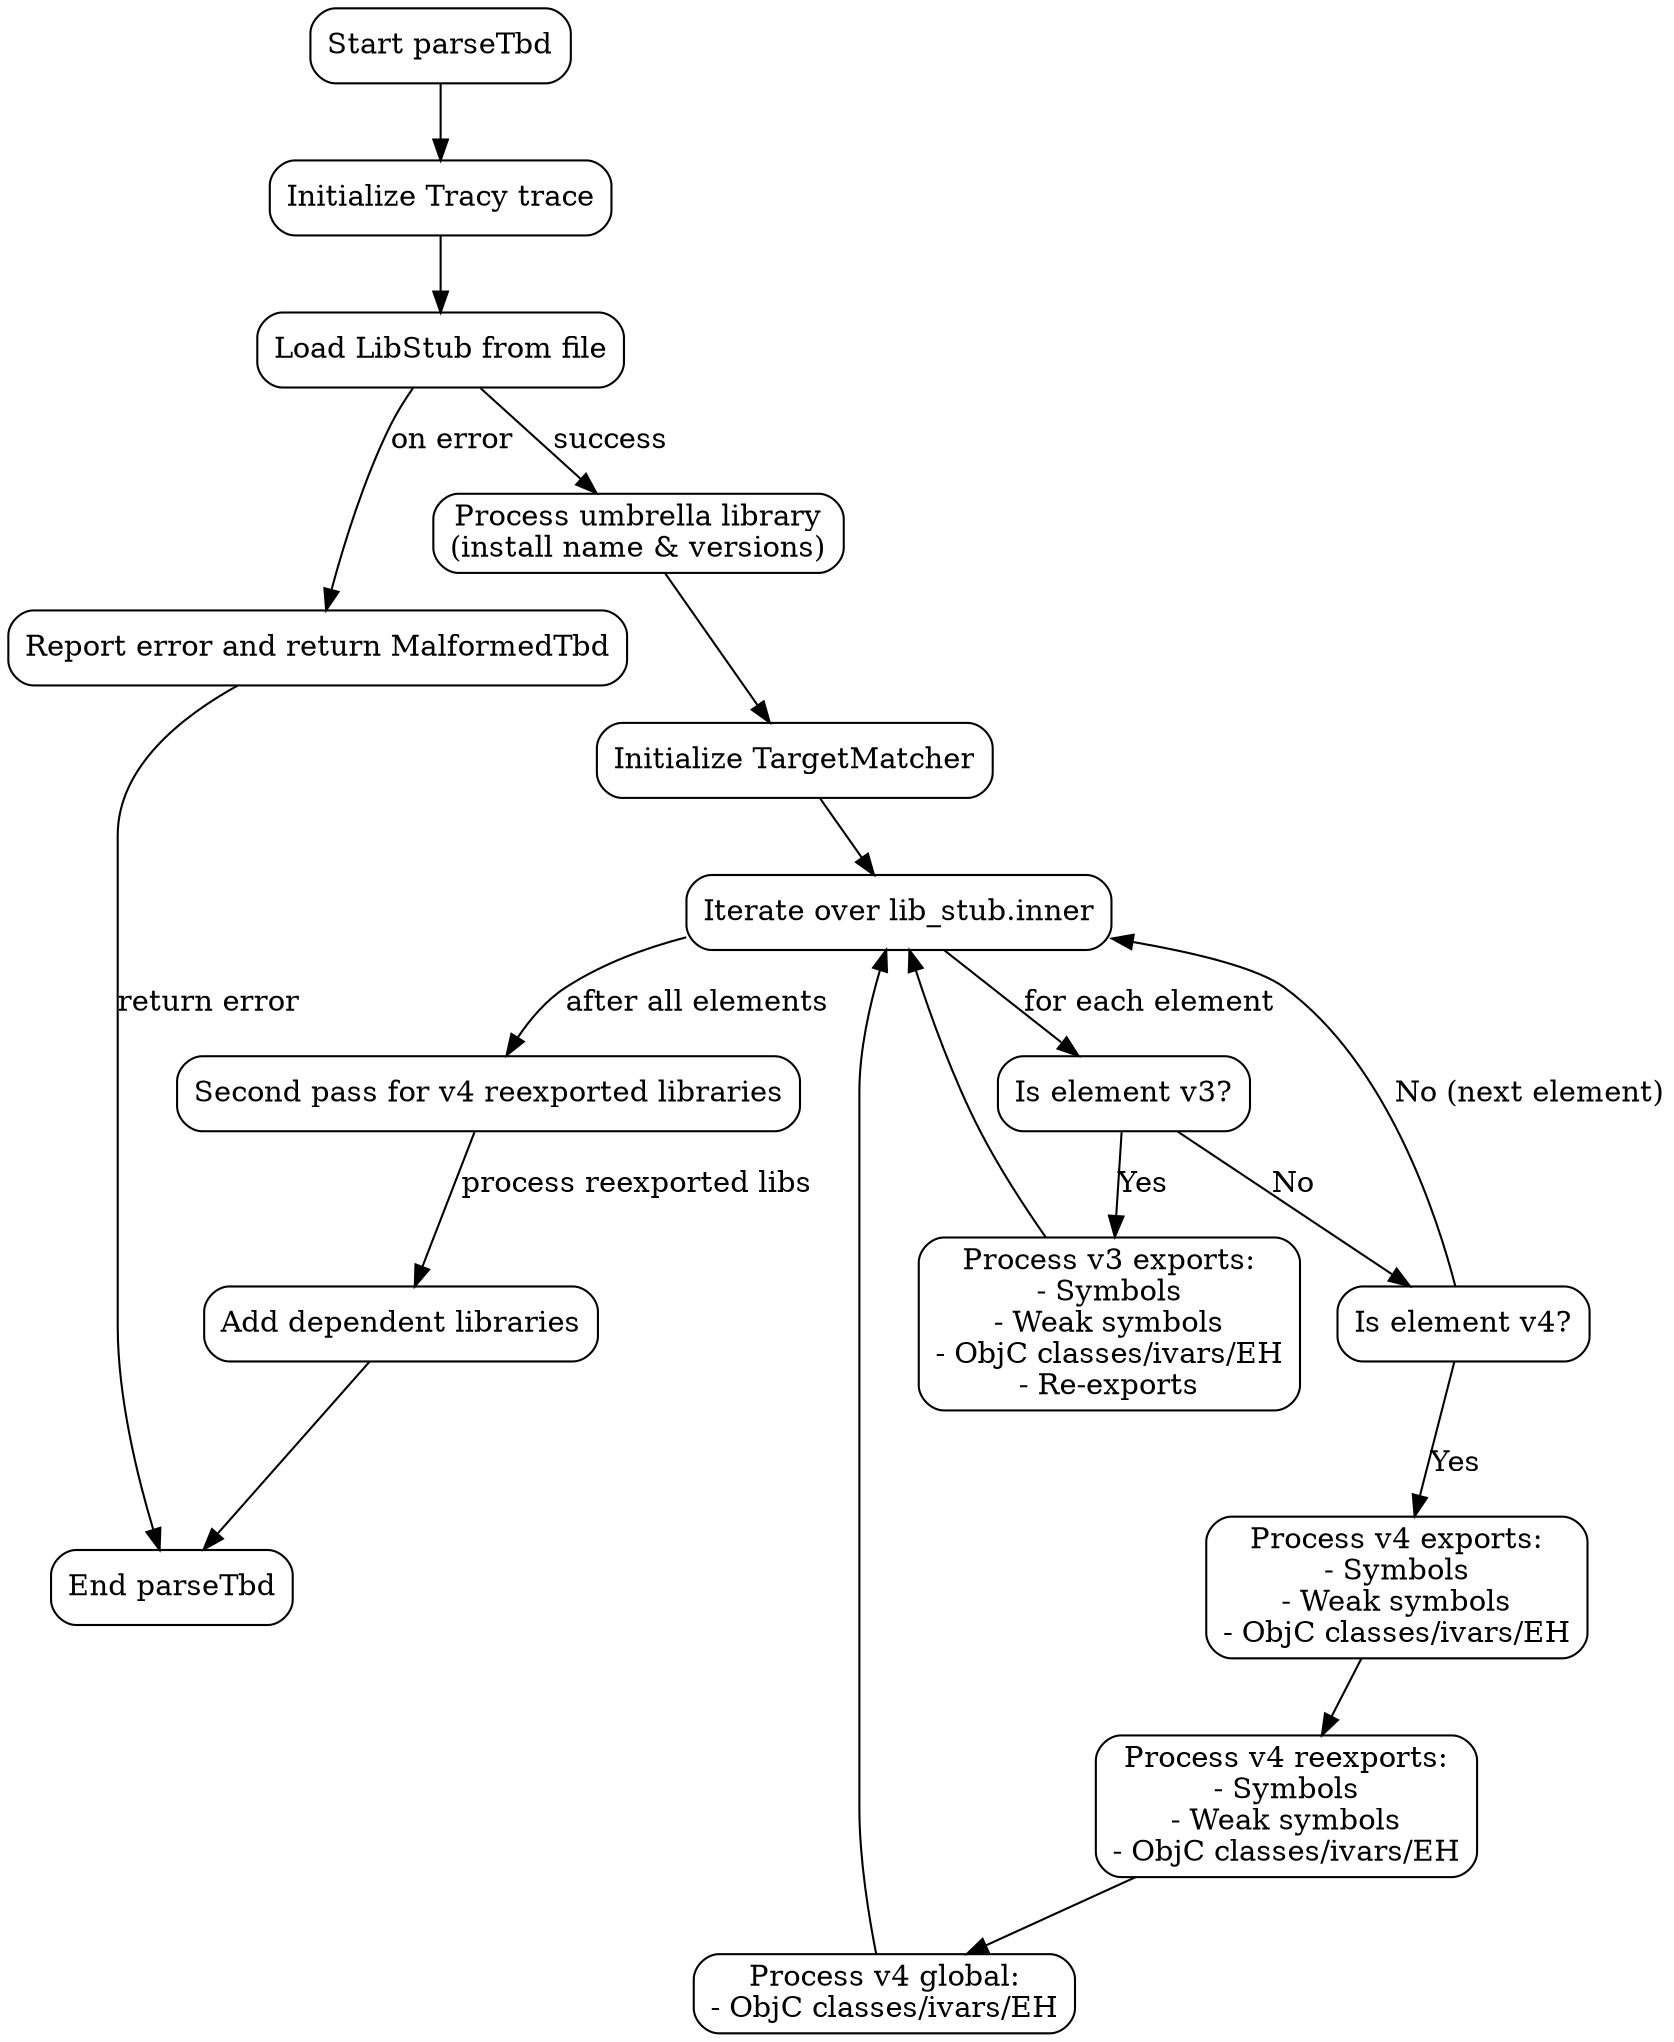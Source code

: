 
digraph parseTbd {
    node [shape=rectangle, style=rounded];
    start [label="Start parseTbd"];
    end [label="End parseTbd"];
    init_trace [label="Initialize Tracy trace"];
    load_libstub [label="Load LibStub from file"];
    handle_error [label="Report error and return MalformedTbd"];
    process_umbrella [label="Process umbrella library\n(install name & versions)"];
    init_matcher [label="Initialize TargetMatcher"];
    iterate_libs [label="Iterate over lib_stub.inner"];
    check_v3 [label="Is element v3?"];
    process_v3_exports [label="Process v3 exports:\n- Symbols\n- Weak symbols\n- ObjC classes/ivars/EH\n- Re-exports"];
    check_v4 [label="Is element v4?"];
    process_v4_exports [label="Process v4 exports:\n- Symbols\n- Weak symbols\n- ObjC classes/ivars/EH"];
    process_v4_reexports [label="Process v4 reexports:\n- Symbols\n- Weak symbols\n- ObjC classes/ivars/EH"];
    process_v4_globals [label="Process v4 global:\n- ObjC classes/ivars/EH"];
    collect_reexports [label="Second pass for v4 reexported libraries"];
    update_dependents [label="Add dependent libraries"];

    start -> init_trace;
    init_trace -> load_libstub;
    load_libstub -> handle_error [label="on error"];
    load_libstub -> process_umbrella [label="success"];
    process_umbrella -> init_matcher;
    init_matcher -> iterate_libs;

    iterate_libs -> check_v3 [label="for each element"];
    check_v3 -> process_v3_exports [label="Yes"];
    check_v3 -> check_v4 [label="No"];
    check_v4 -> process_v4_exports [label="Yes"];
    check_v4 -> iterate_libs [label="No (next element)"];
    
    process_v3_exports -> iterate_libs;
    process_v4_exports -> process_v4_reexports;
    process_v4_reexports -> process_v4_globals;
    process_v4_globals -> iterate_libs;

    iterate_libs -> collect_reexports [label="after all elements"];
    collect_reexports -> update_dependents [label="process reexported libs"];
    update_dependents -> end;

    handle_error -> end [label="return error"];
}
